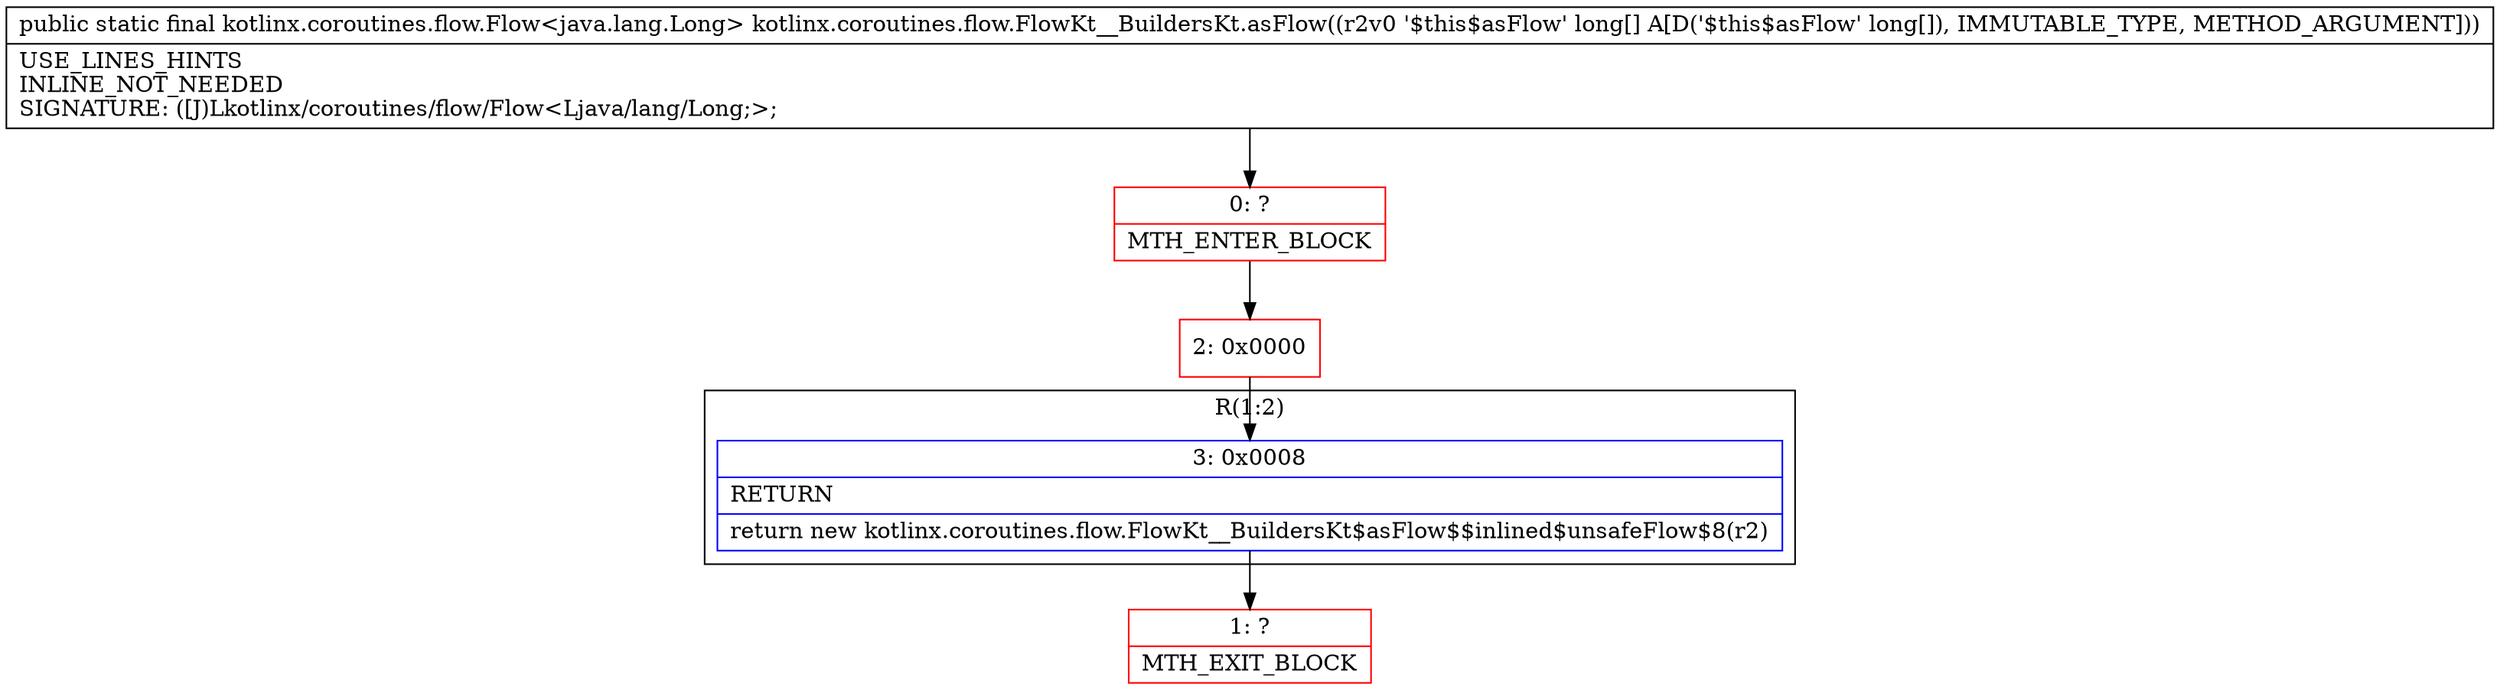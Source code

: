 digraph "CFG forkotlinx.coroutines.flow.FlowKt__BuildersKt.asFlow([J)Lkotlinx\/coroutines\/flow\/Flow;" {
subgraph cluster_Region_1268674471 {
label = "R(1:2)";
node [shape=record,color=blue];
Node_3 [shape=record,label="{3\:\ 0x0008|RETURN\l|return new kotlinx.coroutines.flow.FlowKt__BuildersKt$asFlow$$inlined$unsafeFlow$8(r2)\l}"];
}
Node_0 [shape=record,color=red,label="{0\:\ ?|MTH_ENTER_BLOCK\l}"];
Node_2 [shape=record,color=red,label="{2\:\ 0x0000}"];
Node_1 [shape=record,color=red,label="{1\:\ ?|MTH_EXIT_BLOCK\l}"];
MethodNode[shape=record,label="{public static final kotlinx.coroutines.flow.Flow\<java.lang.Long\> kotlinx.coroutines.flow.FlowKt__BuildersKt.asFlow((r2v0 '$this$asFlow' long[] A[D('$this$asFlow' long[]), IMMUTABLE_TYPE, METHOD_ARGUMENT]))  | USE_LINES_HINTS\lINLINE_NOT_NEEDED\lSIGNATURE: ([J)Lkotlinx\/coroutines\/flow\/Flow\<Ljava\/lang\/Long;\>;\l}"];
MethodNode -> Node_0;Node_3 -> Node_1;
Node_0 -> Node_2;
Node_2 -> Node_3;
}

